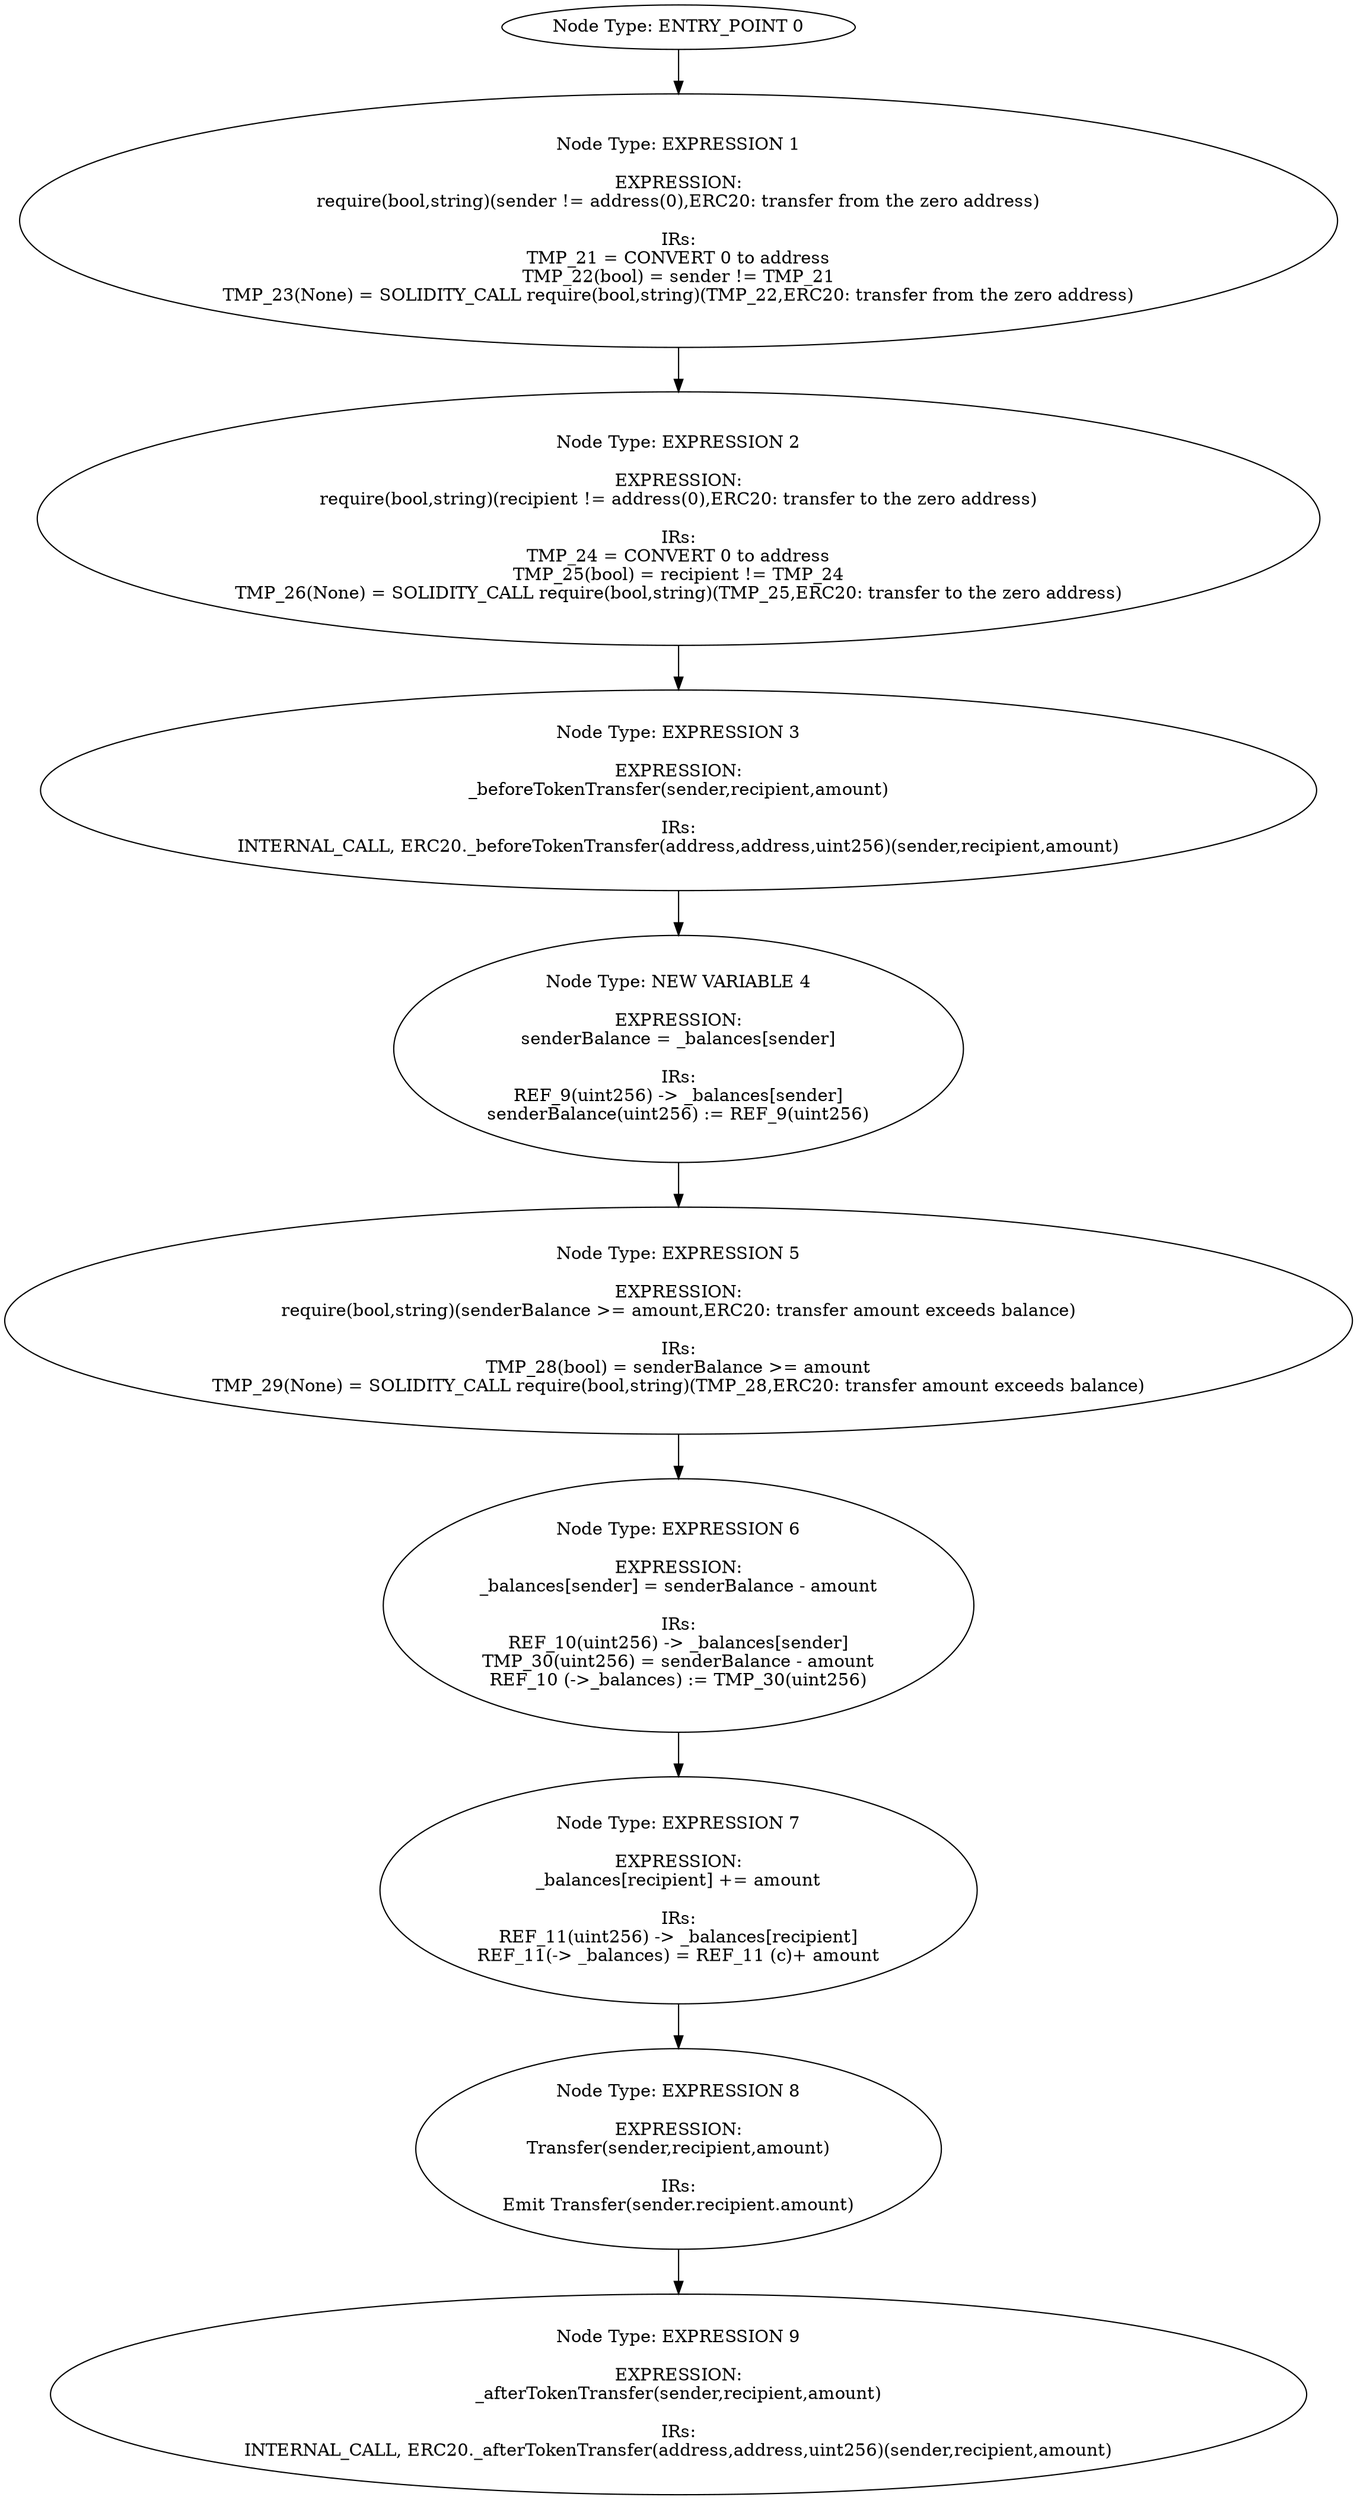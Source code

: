 digraph{
0[label="Node Type: ENTRY_POINT 0
"];
0->1;
1[label="Node Type: EXPRESSION 1

EXPRESSION:
require(bool,string)(sender != address(0),ERC20: transfer from the zero address)

IRs:
TMP_21 = CONVERT 0 to address
TMP_22(bool) = sender != TMP_21
TMP_23(None) = SOLIDITY_CALL require(bool,string)(TMP_22,ERC20: transfer from the zero address)"];
1->2;
2[label="Node Type: EXPRESSION 2

EXPRESSION:
require(bool,string)(recipient != address(0),ERC20: transfer to the zero address)

IRs:
TMP_24 = CONVERT 0 to address
TMP_25(bool) = recipient != TMP_24
TMP_26(None) = SOLIDITY_CALL require(bool,string)(TMP_25,ERC20: transfer to the zero address)"];
2->3;
3[label="Node Type: EXPRESSION 3

EXPRESSION:
_beforeTokenTransfer(sender,recipient,amount)

IRs:
INTERNAL_CALL, ERC20._beforeTokenTransfer(address,address,uint256)(sender,recipient,amount)"];
3->4;
4[label="Node Type: NEW VARIABLE 4

EXPRESSION:
senderBalance = _balances[sender]

IRs:
REF_9(uint256) -> _balances[sender]
senderBalance(uint256) := REF_9(uint256)"];
4->5;
5[label="Node Type: EXPRESSION 5

EXPRESSION:
require(bool,string)(senderBalance >= amount,ERC20: transfer amount exceeds balance)

IRs:
TMP_28(bool) = senderBalance >= amount
TMP_29(None) = SOLIDITY_CALL require(bool,string)(TMP_28,ERC20: transfer amount exceeds balance)"];
5->6;
6[label="Node Type: EXPRESSION 6

EXPRESSION:
_balances[sender] = senderBalance - amount

IRs:
REF_10(uint256) -> _balances[sender]
TMP_30(uint256) = senderBalance - amount
REF_10 (->_balances) := TMP_30(uint256)"];
6->7;
7[label="Node Type: EXPRESSION 7

EXPRESSION:
_balances[recipient] += amount

IRs:
REF_11(uint256) -> _balances[recipient]
REF_11(-> _balances) = REF_11 (c)+ amount"];
7->8;
8[label="Node Type: EXPRESSION 8

EXPRESSION:
Transfer(sender,recipient,amount)

IRs:
Emit Transfer(sender.recipient.amount)"];
8->9;
9[label="Node Type: EXPRESSION 9

EXPRESSION:
_afterTokenTransfer(sender,recipient,amount)

IRs:
INTERNAL_CALL, ERC20._afterTokenTransfer(address,address,uint256)(sender,recipient,amount)"];
}
